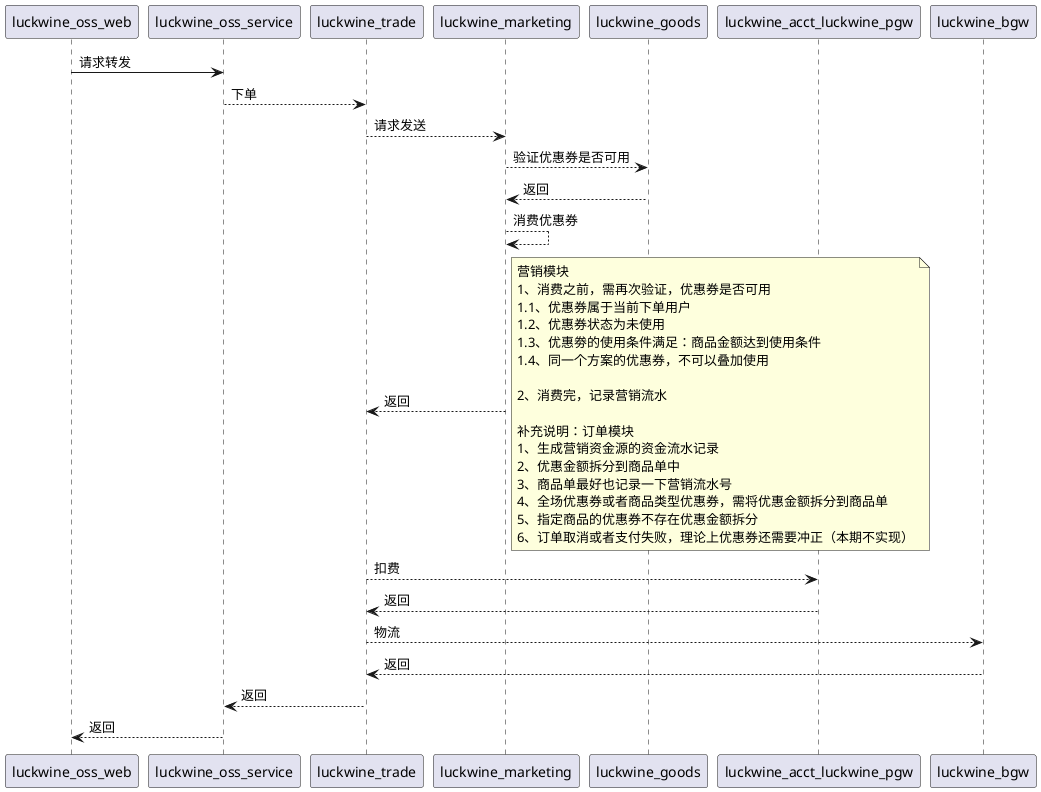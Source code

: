 @startuml
luckwine_oss_web -> luckwine_oss_service: 请求转发
luckwine_oss_service --> luckwine_trade: 下单

luckwine_trade --> luckwine_marketing: 请求发送
luckwine_marketing --> luckwine_goods: 验证优惠券是否可用
luckwine_marketing <-- luckwine_goods: 返回
luckwine_marketing --> luckwine_marketing: 消费优惠券
luckwine_trade <-- luckwine_marketing: 返回

note right
营销模块
1、消费之前，需再次验证，优惠券是否可用
1.1、优惠券属于当前下单用户
1.2、优惠券状态为未使用
1.3、优惠劵的使用条件满足：商品金额达到使用条件
1.4、同一个方案的优惠券，不可以叠加使用

2、消费完，记录营销流水

补充说明：订单模块
1、生成营销资金源的资金流水记录
2、优惠金额拆分到商品单中
3、商品单最好也记录一下营销流水号
4、全场优惠券或者商品类型优惠券，需将优惠金额拆分到商品单
5、指定商品的优惠券不存在优惠金额拆分
6、订单取消或者支付失败，理论上优惠券还需要冲正（本期不实现）
end note

luckwine_trade --> luckwine_acct_luckwine_pgw: 扣费
luckwine_trade <-- luckwine_acct_luckwine_pgw: 返回

luckwine_trade --> luckwine_bgw: 物流
luckwine_trade <-- luckwine_bgw: 返回

luckwine_oss_service <-- luckwine_trade: 返回
luckwine_oss_web <-- luckwine_oss_service: 返回
@enduml